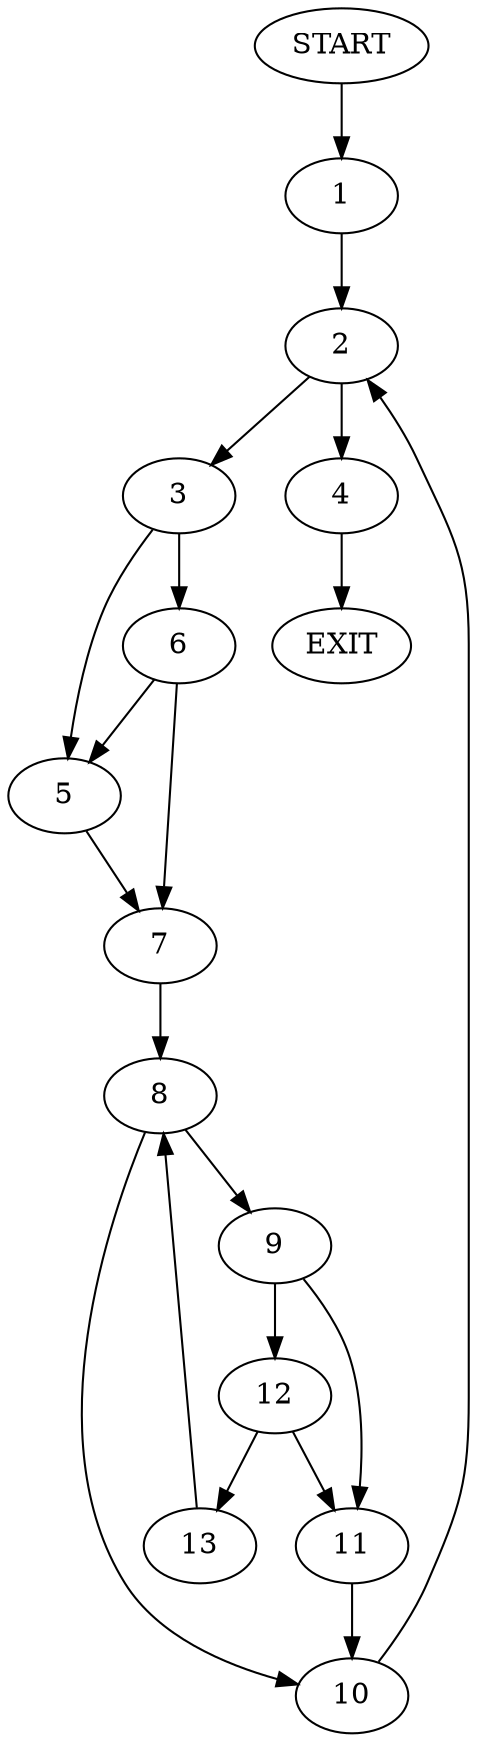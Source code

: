 digraph {
0 [label="START"]
14 [label="EXIT"]
0 -> 1
1 -> 2
2 -> 3
2 -> 4
4 -> 14
3 -> 5
3 -> 6
5 -> 7
6 -> 5
6 -> 7
7 -> 8
8 -> 9
8 -> 10
9 -> 11
9 -> 12
10 -> 2
11 -> 10
12 -> 11
12 -> 13
13 -> 8
}
